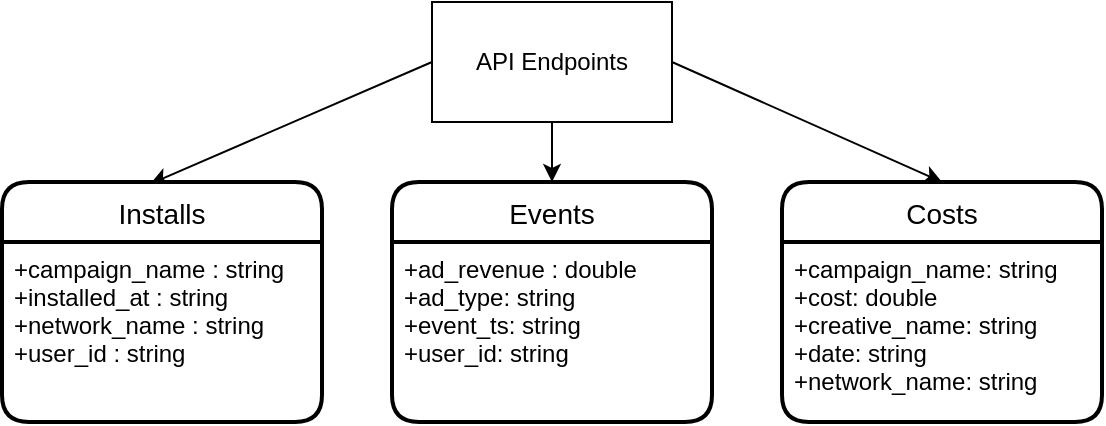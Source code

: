 <mxfile>
    <diagram id="V0VOoLRlusNepADvZFyu" name="Page-1">
        <mxGraphModel dx="633" dy="260" grid="1" gridSize="10" guides="1" tooltips="1" connect="1" arrows="1" fold="1" page="1" pageScale="1" pageWidth="850" pageHeight="1100" math="0" shadow="0">
            <root>
                <mxCell id="0"/>
                <mxCell id="1" parent="0"/>
                <mxCell id="8" style="edgeStyle=none;html=1;exitX=0.5;exitY=1;exitDx=0;exitDy=0;entryX=0.5;entryY=0;entryDx=0;entryDy=0;" edge="1" parent="1" source="3" target="68">
                    <mxGeometry relative="1" as="geometry">
                        <mxPoint x="475" y="100" as="targetPoint"/>
                    </mxGeometry>
                </mxCell>
                <mxCell id="9" style="edgeStyle=none;html=1;exitX=0;exitY=0.5;exitDx=0;exitDy=0;entryX=0.463;entryY=0.008;entryDx=0;entryDy=0;entryPerimeter=0;" edge="1" parent="1" source="3" target="66">
                    <mxGeometry relative="1" as="geometry">
                        <mxPoint x="280" y="100" as="targetPoint"/>
                    </mxGeometry>
                </mxCell>
                <mxCell id="10" style="edgeStyle=none;html=1;exitX=1;exitY=0.5;exitDx=0;exitDy=0;entryX=0.5;entryY=0;entryDx=0;entryDy=0;" edge="1" parent="1" source="3" target="70">
                    <mxGeometry relative="1" as="geometry">
                        <mxPoint x="670" y="100" as="targetPoint"/>
                    </mxGeometry>
                </mxCell>
                <mxCell id="3" value="API Endpoints" style="rounded=0;whiteSpace=wrap;html=1;" parent="1" vertex="1">
                    <mxGeometry x="415" y="10" width="120" height="60" as="geometry"/>
                </mxCell>
                <mxCell id="66" value="Installs" style="swimlane;childLayout=stackLayout;horizontal=1;startSize=30;horizontalStack=0;rounded=1;fontSize=14;fontStyle=0;strokeWidth=2;resizeParent=0;resizeLast=1;shadow=0;dashed=0;align=center;" vertex="1" parent="1">
                    <mxGeometry x="200" y="100" width="160" height="120" as="geometry"/>
                </mxCell>
                <mxCell id="67" value="+campaign_name : string&#10;+installed_at : string&#10;+network_name : string&#10;+user_id : string" style="align=left;strokeColor=none;fillColor=none;spacingLeft=4;fontSize=12;verticalAlign=top;resizable=0;rotatable=0;part=1;" vertex="1" parent="66">
                    <mxGeometry y="30" width="160" height="90" as="geometry"/>
                </mxCell>
                <mxCell id="68" value="Events" style="swimlane;childLayout=stackLayout;horizontal=1;startSize=30;horizontalStack=0;rounded=1;fontSize=14;fontStyle=0;strokeWidth=2;resizeParent=0;resizeLast=1;shadow=0;dashed=0;align=center;" vertex="1" parent="1">
                    <mxGeometry x="395" y="100" width="160" height="120" as="geometry"/>
                </mxCell>
                <mxCell id="69" value="+ad_revenue : double&#10;+ad_type: string&#10;+event_ts: string&#10;+user_id: string" style="align=left;strokeColor=none;fillColor=none;spacingLeft=4;fontSize=12;verticalAlign=top;resizable=0;rotatable=0;part=1;" vertex="1" parent="68">
                    <mxGeometry y="30" width="160" height="90" as="geometry"/>
                </mxCell>
                <mxCell id="70" value="Costs" style="swimlane;childLayout=stackLayout;horizontal=1;startSize=30;horizontalStack=0;rounded=1;fontSize=14;fontStyle=0;strokeWidth=2;resizeParent=0;resizeLast=1;shadow=0;dashed=0;align=center;" vertex="1" parent="1">
                    <mxGeometry x="590" y="100" width="160" height="120" as="geometry"/>
                </mxCell>
                <mxCell id="71" value="+campaign_name: string&#10;+cost: double&#10;+creative_name: string&#10;+date: string&#10;+network_name: string" style="align=left;strokeColor=none;fillColor=none;spacingLeft=4;fontSize=12;verticalAlign=top;resizable=0;rotatable=0;part=1;" vertex="1" parent="70">
                    <mxGeometry y="30" width="160" height="90" as="geometry"/>
                </mxCell>
            </root>
        </mxGraphModel>
    </diagram>
</mxfile>